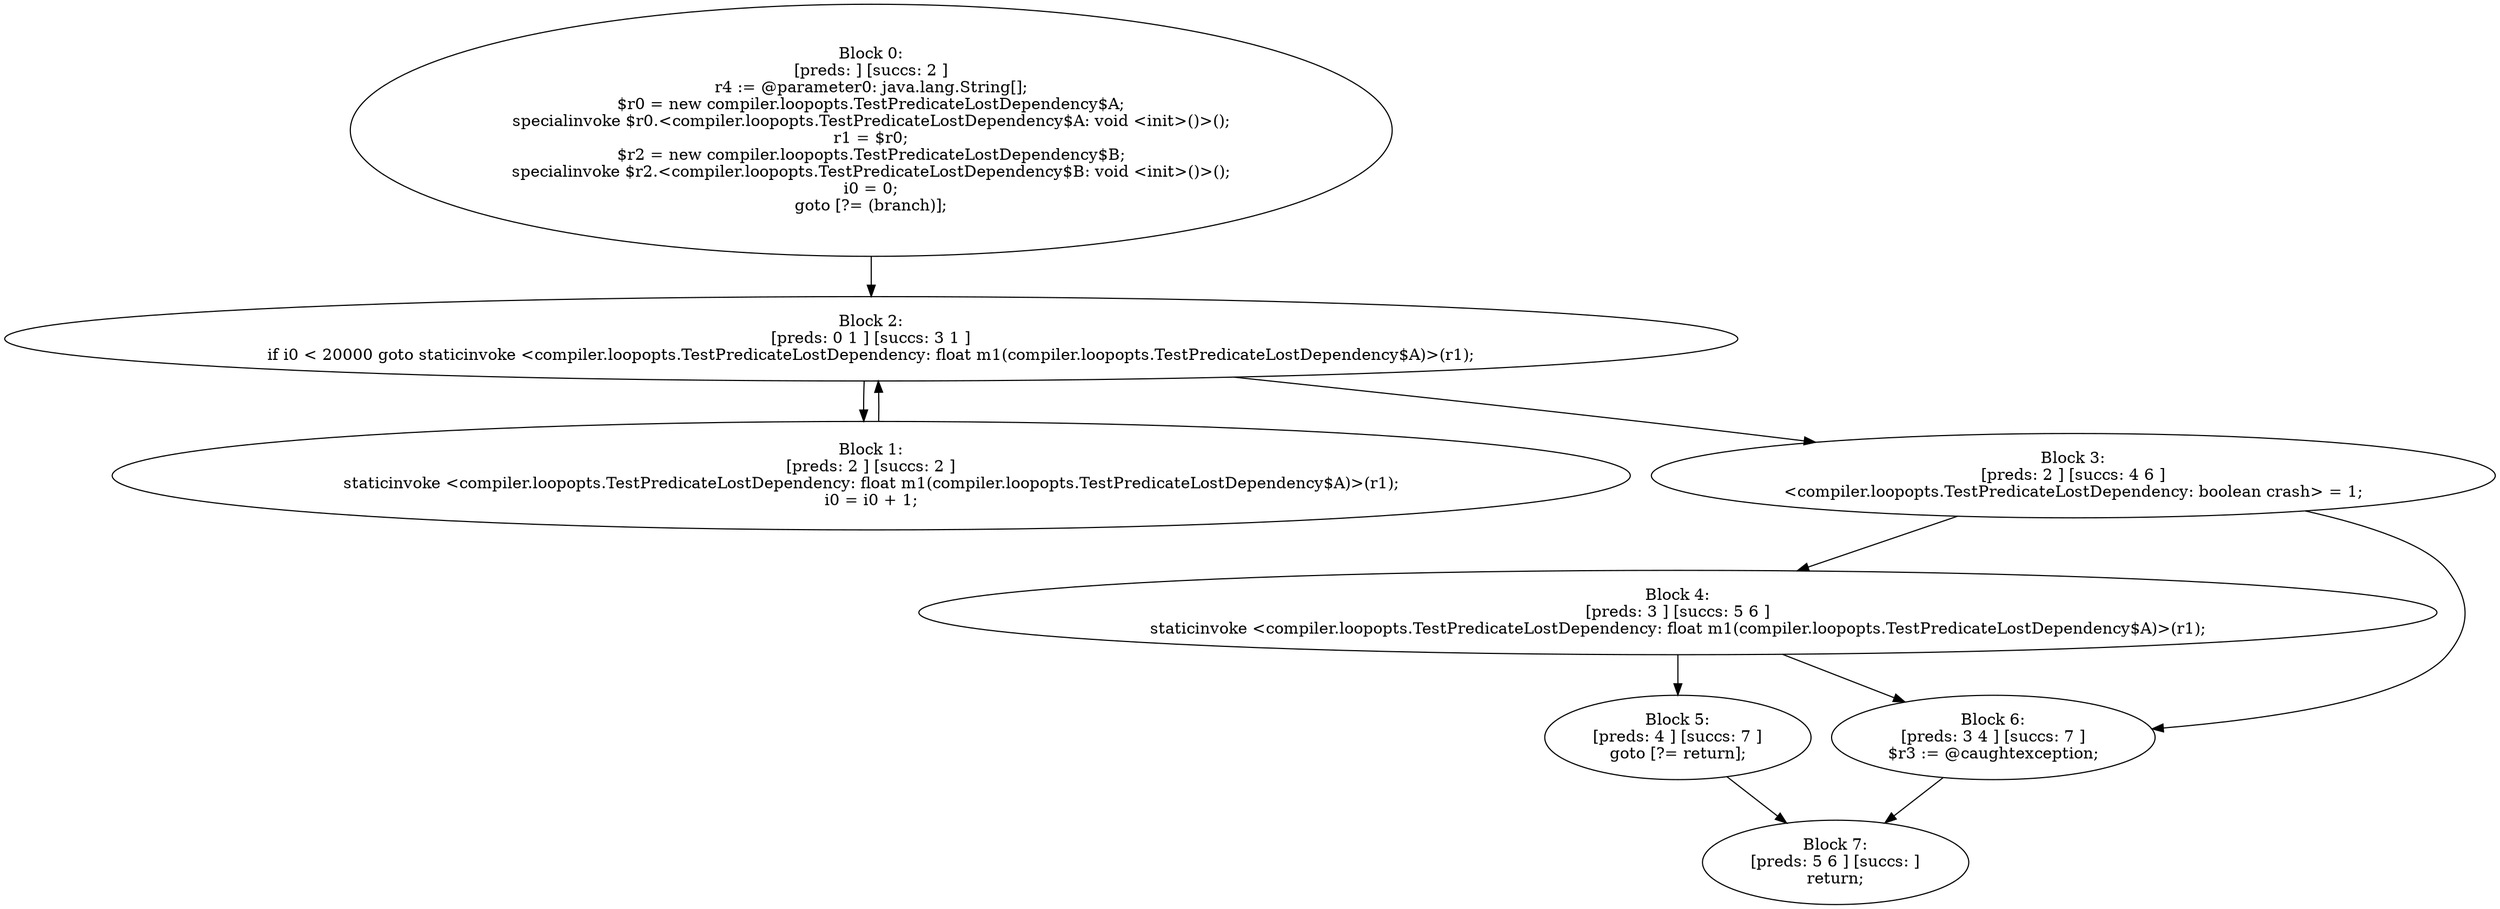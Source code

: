 digraph "unitGraph" {
    "Block 0:
[preds: ] [succs: 2 ]
r4 := @parameter0: java.lang.String[];
$r0 = new compiler.loopopts.TestPredicateLostDependency$A;
specialinvoke $r0.<compiler.loopopts.TestPredicateLostDependency$A: void <init>()>();
r1 = $r0;
$r2 = new compiler.loopopts.TestPredicateLostDependency$B;
specialinvoke $r2.<compiler.loopopts.TestPredicateLostDependency$B: void <init>()>();
i0 = 0;
goto [?= (branch)];
"
    "Block 1:
[preds: 2 ] [succs: 2 ]
staticinvoke <compiler.loopopts.TestPredicateLostDependency: float m1(compiler.loopopts.TestPredicateLostDependency$A)>(r1);
i0 = i0 + 1;
"
    "Block 2:
[preds: 0 1 ] [succs: 3 1 ]
if i0 < 20000 goto staticinvoke <compiler.loopopts.TestPredicateLostDependency: float m1(compiler.loopopts.TestPredicateLostDependency$A)>(r1);
"
    "Block 3:
[preds: 2 ] [succs: 4 6 ]
<compiler.loopopts.TestPredicateLostDependency: boolean crash> = 1;
"
    "Block 4:
[preds: 3 ] [succs: 5 6 ]
staticinvoke <compiler.loopopts.TestPredicateLostDependency: float m1(compiler.loopopts.TestPredicateLostDependency$A)>(r1);
"
    "Block 5:
[preds: 4 ] [succs: 7 ]
goto [?= return];
"
    "Block 6:
[preds: 3 4 ] [succs: 7 ]
$r3 := @caughtexception;
"
    "Block 7:
[preds: 5 6 ] [succs: ]
return;
"
    "Block 0:
[preds: ] [succs: 2 ]
r4 := @parameter0: java.lang.String[];
$r0 = new compiler.loopopts.TestPredicateLostDependency$A;
specialinvoke $r0.<compiler.loopopts.TestPredicateLostDependency$A: void <init>()>();
r1 = $r0;
$r2 = new compiler.loopopts.TestPredicateLostDependency$B;
specialinvoke $r2.<compiler.loopopts.TestPredicateLostDependency$B: void <init>()>();
i0 = 0;
goto [?= (branch)];
"->"Block 2:
[preds: 0 1 ] [succs: 3 1 ]
if i0 < 20000 goto staticinvoke <compiler.loopopts.TestPredicateLostDependency: float m1(compiler.loopopts.TestPredicateLostDependency$A)>(r1);
";
    "Block 1:
[preds: 2 ] [succs: 2 ]
staticinvoke <compiler.loopopts.TestPredicateLostDependency: float m1(compiler.loopopts.TestPredicateLostDependency$A)>(r1);
i0 = i0 + 1;
"->"Block 2:
[preds: 0 1 ] [succs: 3 1 ]
if i0 < 20000 goto staticinvoke <compiler.loopopts.TestPredicateLostDependency: float m1(compiler.loopopts.TestPredicateLostDependency$A)>(r1);
";
    "Block 2:
[preds: 0 1 ] [succs: 3 1 ]
if i0 < 20000 goto staticinvoke <compiler.loopopts.TestPredicateLostDependency: float m1(compiler.loopopts.TestPredicateLostDependency$A)>(r1);
"->"Block 3:
[preds: 2 ] [succs: 4 6 ]
<compiler.loopopts.TestPredicateLostDependency: boolean crash> = 1;
";
    "Block 2:
[preds: 0 1 ] [succs: 3 1 ]
if i0 < 20000 goto staticinvoke <compiler.loopopts.TestPredicateLostDependency: float m1(compiler.loopopts.TestPredicateLostDependency$A)>(r1);
"->"Block 1:
[preds: 2 ] [succs: 2 ]
staticinvoke <compiler.loopopts.TestPredicateLostDependency: float m1(compiler.loopopts.TestPredicateLostDependency$A)>(r1);
i0 = i0 + 1;
";
    "Block 3:
[preds: 2 ] [succs: 4 6 ]
<compiler.loopopts.TestPredicateLostDependency: boolean crash> = 1;
"->"Block 4:
[preds: 3 ] [succs: 5 6 ]
staticinvoke <compiler.loopopts.TestPredicateLostDependency: float m1(compiler.loopopts.TestPredicateLostDependency$A)>(r1);
";
    "Block 3:
[preds: 2 ] [succs: 4 6 ]
<compiler.loopopts.TestPredicateLostDependency: boolean crash> = 1;
"->"Block 6:
[preds: 3 4 ] [succs: 7 ]
$r3 := @caughtexception;
";
    "Block 4:
[preds: 3 ] [succs: 5 6 ]
staticinvoke <compiler.loopopts.TestPredicateLostDependency: float m1(compiler.loopopts.TestPredicateLostDependency$A)>(r1);
"->"Block 5:
[preds: 4 ] [succs: 7 ]
goto [?= return];
";
    "Block 4:
[preds: 3 ] [succs: 5 6 ]
staticinvoke <compiler.loopopts.TestPredicateLostDependency: float m1(compiler.loopopts.TestPredicateLostDependency$A)>(r1);
"->"Block 6:
[preds: 3 4 ] [succs: 7 ]
$r3 := @caughtexception;
";
    "Block 5:
[preds: 4 ] [succs: 7 ]
goto [?= return];
"->"Block 7:
[preds: 5 6 ] [succs: ]
return;
";
    "Block 6:
[preds: 3 4 ] [succs: 7 ]
$r3 := @caughtexception;
"->"Block 7:
[preds: 5 6 ] [succs: ]
return;
";
}
